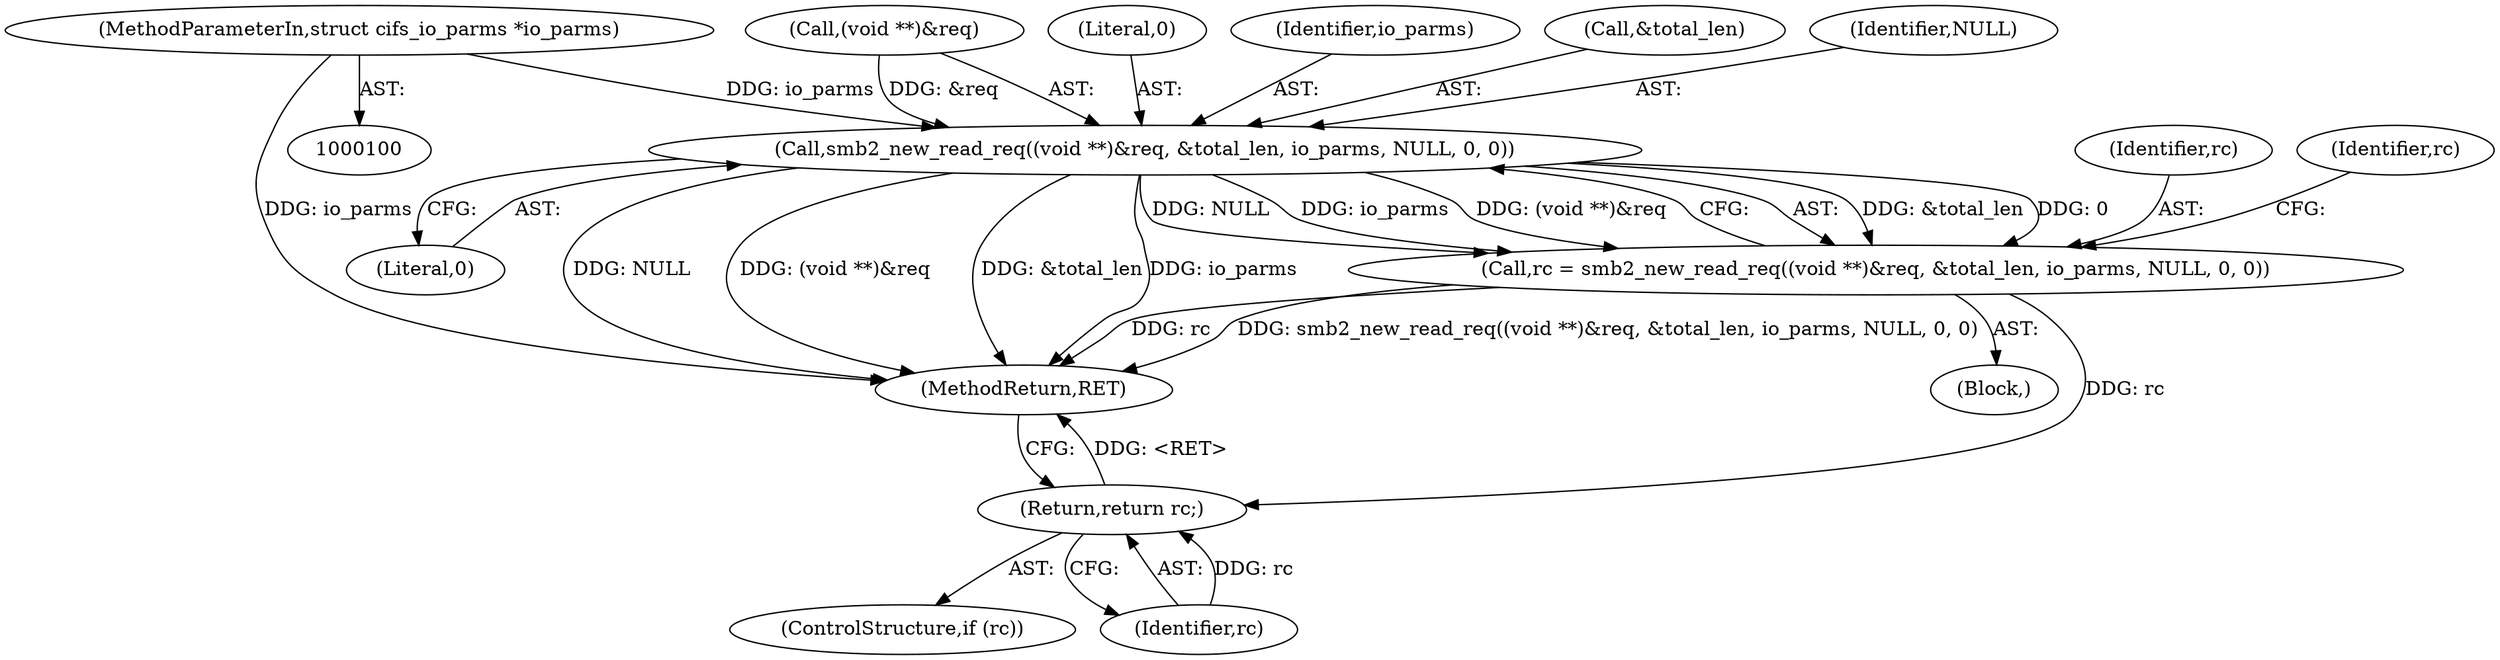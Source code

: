 digraph "0_linux_088aaf17aa79300cab14dbee2569c58cfafd7d6e@pointer" {
"1000102" [label="(MethodParameterIn,struct cifs_io_parms *io_parms)"];
"1000143" [label="(Call,smb2_new_read_req((void **)&req, &total_len, io_parms, NULL, 0, 0))"];
"1000141" [label="(Call,rc = smb2_new_read_req((void **)&req, &total_len, io_parms, NULL, 0, 0))"];
"1000156" [label="(Return,return rc;)"];
"1000144" [label="(Call,(void **)&req)"];
"1000102" [label="(MethodParameterIn,struct cifs_io_parms *io_parms)"];
"1000153" [label="(Literal,0)"];
"1000152" [label="(Literal,0)"];
"1000106" [label="(Block,)"];
"1000142" [label="(Identifier,rc)"];
"1000141" [label="(Call,rc = smb2_new_read_req((void **)&req, &total_len, io_parms, NULL, 0, 0))"];
"1000154" [label="(ControlStructure,if (rc))"];
"1000150" [label="(Identifier,io_parms)"];
"1000396" [label="(MethodReturn,RET)"];
"1000156" [label="(Return,return rc;)"];
"1000157" [label="(Identifier,rc)"];
"1000148" [label="(Call,&total_len)"];
"1000143" [label="(Call,smb2_new_read_req((void **)&req, &total_len, io_parms, NULL, 0, 0))"];
"1000151" [label="(Identifier,NULL)"];
"1000155" [label="(Identifier,rc)"];
"1000102" -> "1000100"  [label="AST: "];
"1000102" -> "1000396"  [label="DDG: io_parms"];
"1000102" -> "1000143"  [label="DDG: io_parms"];
"1000143" -> "1000141"  [label="AST: "];
"1000143" -> "1000153"  [label="CFG: "];
"1000144" -> "1000143"  [label="AST: "];
"1000148" -> "1000143"  [label="AST: "];
"1000150" -> "1000143"  [label="AST: "];
"1000151" -> "1000143"  [label="AST: "];
"1000152" -> "1000143"  [label="AST: "];
"1000153" -> "1000143"  [label="AST: "];
"1000141" -> "1000143"  [label="CFG: "];
"1000143" -> "1000396"  [label="DDG: NULL"];
"1000143" -> "1000396"  [label="DDG: (void **)&req"];
"1000143" -> "1000396"  [label="DDG: &total_len"];
"1000143" -> "1000396"  [label="DDG: io_parms"];
"1000143" -> "1000141"  [label="DDG: &total_len"];
"1000143" -> "1000141"  [label="DDG: 0"];
"1000143" -> "1000141"  [label="DDG: NULL"];
"1000143" -> "1000141"  [label="DDG: io_parms"];
"1000143" -> "1000141"  [label="DDG: (void **)&req"];
"1000144" -> "1000143"  [label="DDG: &req"];
"1000141" -> "1000106"  [label="AST: "];
"1000142" -> "1000141"  [label="AST: "];
"1000155" -> "1000141"  [label="CFG: "];
"1000141" -> "1000396"  [label="DDG: rc"];
"1000141" -> "1000396"  [label="DDG: smb2_new_read_req((void **)&req, &total_len, io_parms, NULL, 0, 0)"];
"1000141" -> "1000156"  [label="DDG: rc"];
"1000156" -> "1000154"  [label="AST: "];
"1000156" -> "1000157"  [label="CFG: "];
"1000157" -> "1000156"  [label="AST: "];
"1000396" -> "1000156"  [label="CFG: "];
"1000156" -> "1000396"  [label="DDG: <RET>"];
"1000157" -> "1000156"  [label="DDG: rc"];
}
